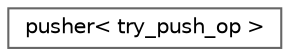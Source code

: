 digraph "类继承关系图"
{
 // LATEX_PDF_SIZE
  bgcolor="transparent";
  edge [fontname=Helvetica,fontsize=10,labelfontname=Helvetica,labelfontsize=10];
  node [fontname=Helvetica,fontsize=10,shape=box,height=0.2,width=0.4];
  rankdir="LR";
  Node0 [id="Node000000",label="pusher\< try_push_op \>",height=0.2,width=0.4,color="grey40", fillcolor="white", style="filled",URL="$structpusher_3_01try__push__op_01_4.html",tooltip=" "];
}
